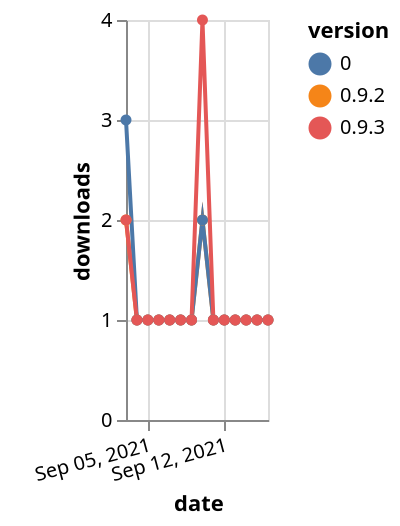 {"$schema": "https://vega.github.io/schema/vega-lite/v5.json", "description": "A simple bar chart with embedded data.", "data": {"values": [{"date": "2021-09-03", "total": 113, "delta": 2, "version": "0.9.2"}, {"date": "2021-09-04", "total": 114, "delta": 1, "version": "0.9.2"}, {"date": "2021-09-05", "total": 115, "delta": 1, "version": "0.9.2"}, {"date": "2021-09-06", "total": 116, "delta": 1, "version": "0.9.2"}, {"date": "2021-09-07", "total": 117, "delta": 1, "version": "0.9.2"}, {"date": "2021-09-08", "total": 118, "delta": 1, "version": "0.9.2"}, {"date": "2021-09-09", "total": 119, "delta": 1, "version": "0.9.2"}, {"date": "2021-09-10", "total": 121, "delta": 2, "version": "0.9.2"}, {"date": "2021-09-11", "total": 122, "delta": 1, "version": "0.9.2"}, {"date": "2021-09-12", "total": 123, "delta": 1, "version": "0.9.2"}, {"date": "2021-09-13", "total": 124, "delta": 1, "version": "0.9.2"}, {"date": "2021-09-14", "total": 125, "delta": 1, "version": "0.9.2"}, {"date": "2021-09-15", "total": 126, "delta": 1, "version": "0.9.2"}, {"date": "2021-09-16", "total": 127, "delta": 1, "version": "0.9.2"}, {"date": "2021-09-03", "total": 122, "delta": 3, "version": "0"}, {"date": "2021-09-04", "total": 123, "delta": 1, "version": "0"}, {"date": "2021-09-05", "total": 124, "delta": 1, "version": "0"}, {"date": "2021-09-06", "total": 125, "delta": 1, "version": "0"}, {"date": "2021-09-07", "total": 126, "delta": 1, "version": "0"}, {"date": "2021-09-08", "total": 127, "delta": 1, "version": "0"}, {"date": "2021-09-09", "total": 128, "delta": 1, "version": "0"}, {"date": "2021-09-10", "total": 130, "delta": 2, "version": "0"}, {"date": "2021-09-11", "total": 131, "delta": 1, "version": "0"}, {"date": "2021-09-12", "total": 132, "delta": 1, "version": "0"}, {"date": "2021-09-13", "total": 133, "delta": 1, "version": "0"}, {"date": "2021-09-14", "total": 134, "delta": 1, "version": "0"}, {"date": "2021-09-15", "total": 135, "delta": 1, "version": "0"}, {"date": "2021-09-16", "total": 136, "delta": 1, "version": "0"}, {"date": "2021-09-03", "total": 161, "delta": 2, "version": "0.9.3"}, {"date": "2021-09-04", "total": 162, "delta": 1, "version": "0.9.3"}, {"date": "2021-09-05", "total": 163, "delta": 1, "version": "0.9.3"}, {"date": "2021-09-06", "total": 164, "delta": 1, "version": "0.9.3"}, {"date": "2021-09-07", "total": 165, "delta": 1, "version": "0.9.3"}, {"date": "2021-09-08", "total": 166, "delta": 1, "version": "0.9.3"}, {"date": "2021-09-09", "total": 167, "delta": 1, "version": "0.9.3"}, {"date": "2021-09-10", "total": 171, "delta": 4, "version": "0.9.3"}, {"date": "2021-09-11", "total": 172, "delta": 1, "version": "0.9.3"}, {"date": "2021-09-12", "total": 173, "delta": 1, "version": "0.9.3"}, {"date": "2021-09-13", "total": 174, "delta": 1, "version": "0.9.3"}, {"date": "2021-09-14", "total": 175, "delta": 1, "version": "0.9.3"}, {"date": "2021-09-15", "total": 176, "delta": 1, "version": "0.9.3"}, {"date": "2021-09-16", "total": 177, "delta": 1, "version": "0.9.3"}]}, "width": "container", "mark": {"type": "line", "point": {"filled": true}}, "encoding": {"x": {"field": "date", "type": "temporal", "timeUnit": "yearmonthdate", "title": "date", "axis": {"labelAngle": -15}}, "y": {"field": "delta", "type": "quantitative", "title": "downloads"}, "color": {"field": "version", "type": "nominal"}, "tooltip": {"field": "delta"}}}